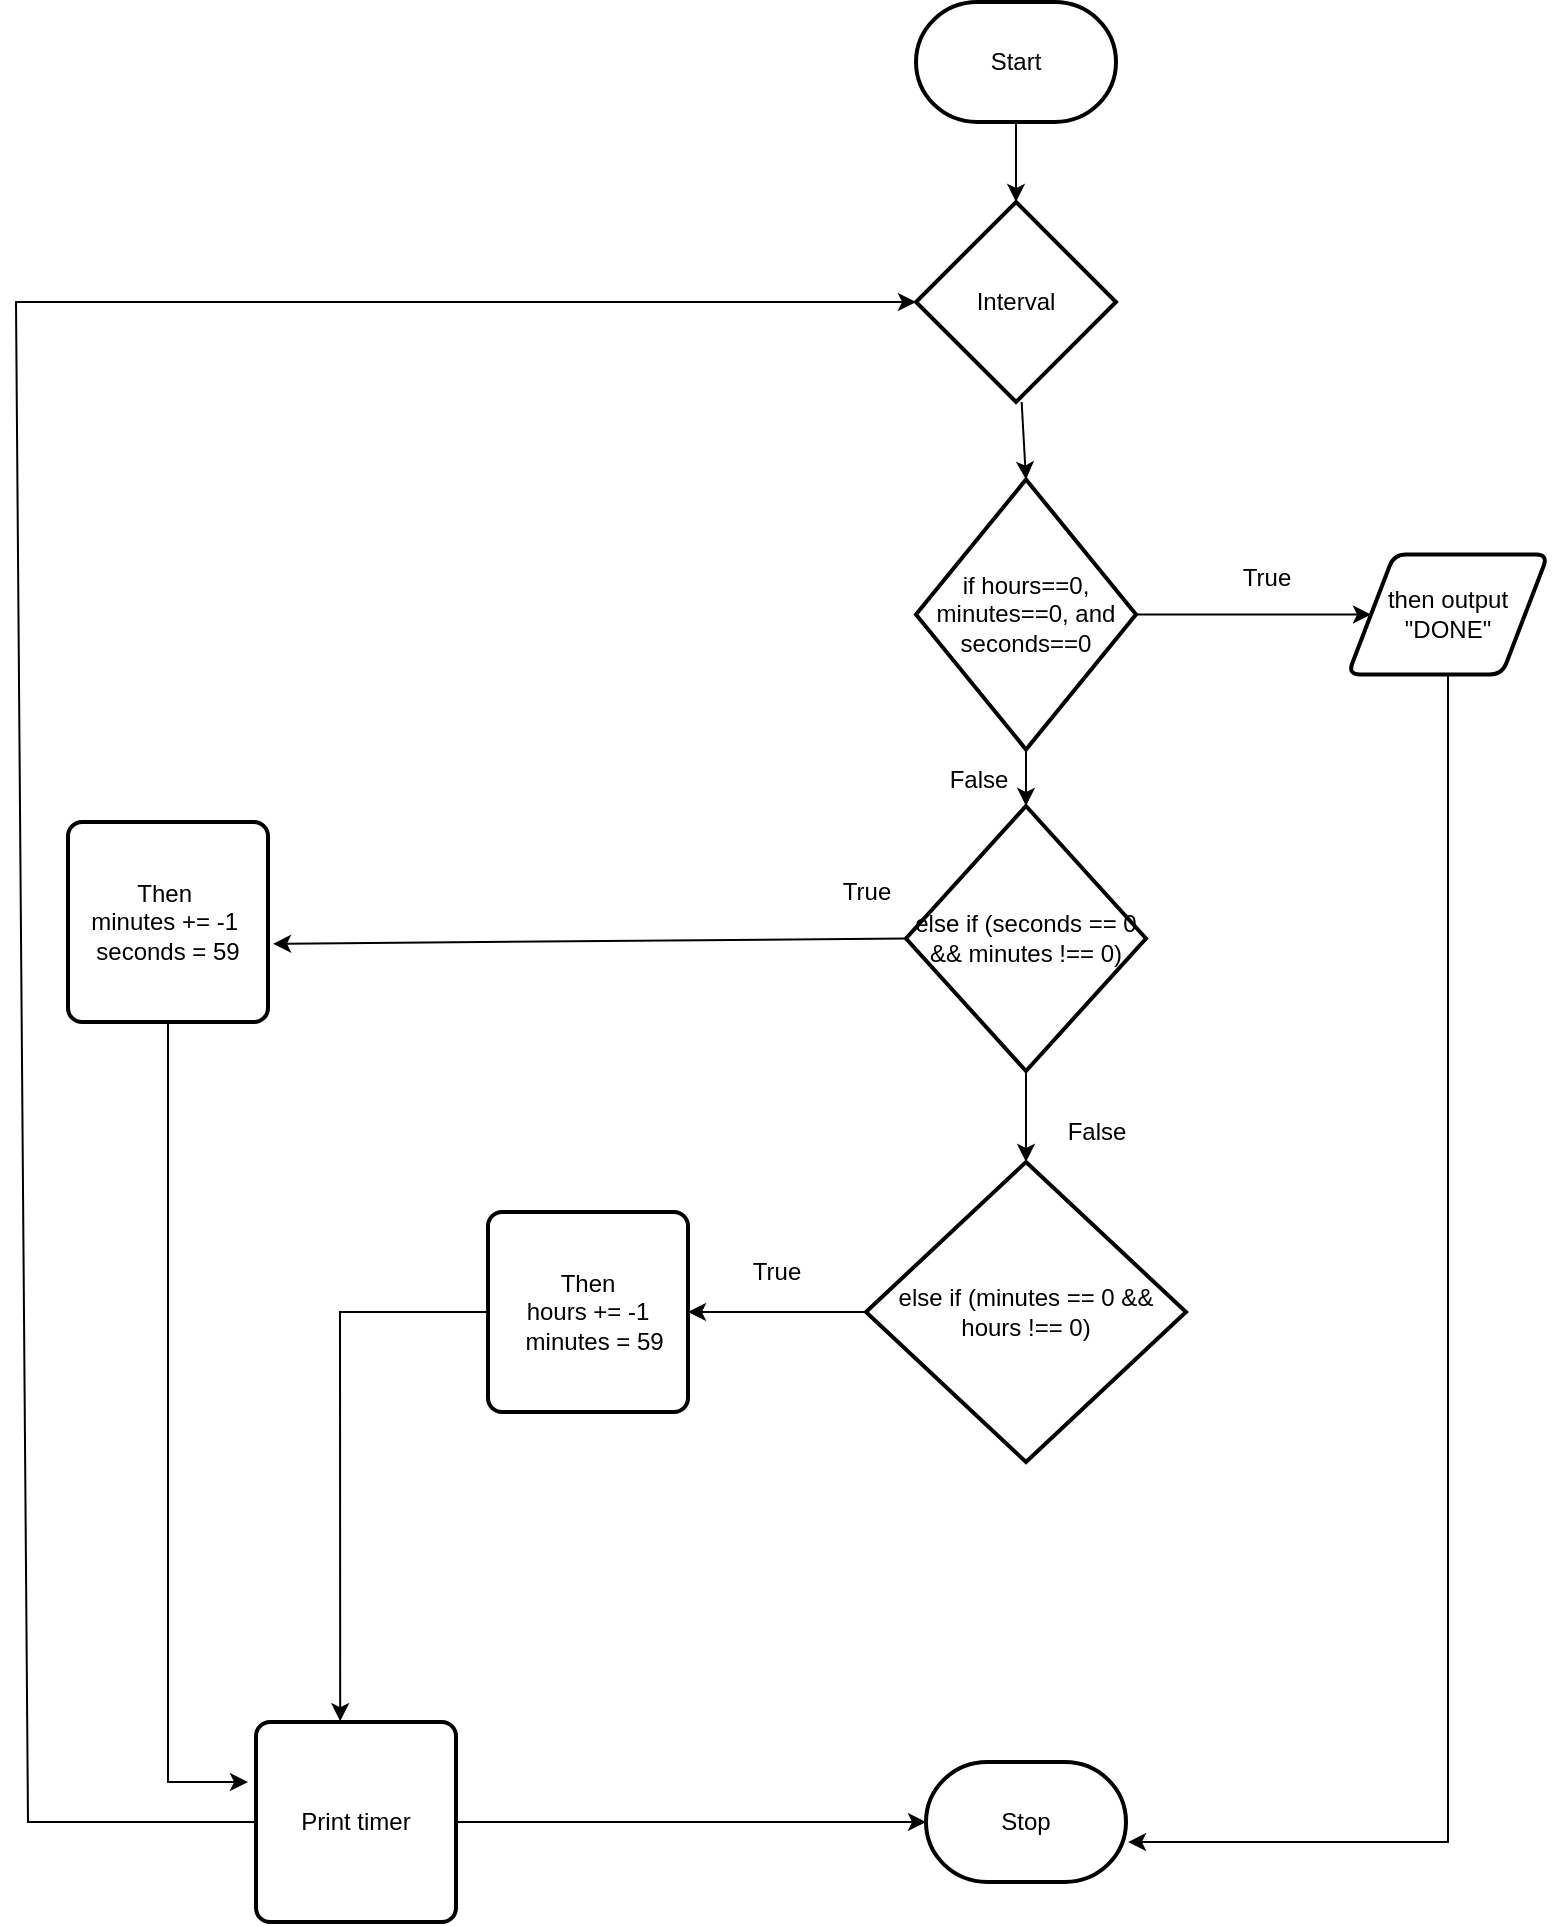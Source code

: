 <mxfile>
    <diagram id="vEV-Rp_9udrUzpGMUGnk" name="Page-1">
        <mxGraphModel dx="1980" dy="989" grid="1" gridSize="10" guides="1" tooltips="1" connect="1" arrows="1" fold="1" page="1" pageScale="1" pageWidth="827" pageHeight="1169" math="0" shadow="0">
            <root>
                <mxCell id="0"/>
                <mxCell id="1" parent="0"/>
                <mxCell id="46" style="edgeStyle=none;rounded=0;html=1;entryX=0.5;entryY=0;entryDx=0;entryDy=0;entryPerimeter=0;" edge="1" parent="1" source="2" target="31">
                    <mxGeometry relative="1" as="geometry"/>
                </mxCell>
                <mxCell id="2" value="Start" style="strokeWidth=2;html=1;shape=mxgraph.flowchart.terminator;whiteSpace=wrap;" parent="1" vertex="1">
                    <mxGeometry x="474" y="50" width="100" height="60" as="geometry"/>
                </mxCell>
                <mxCell id="3" value="Stop" style="strokeWidth=2;html=1;shape=mxgraph.flowchart.terminator;whiteSpace=wrap;" parent="1" vertex="1">
                    <mxGeometry x="479" y="930" width="100" height="60" as="geometry"/>
                </mxCell>
                <mxCell id="18" style="edgeStyle=none;html=1;exitX=1;exitY=0.5;exitDx=0;exitDy=0;exitPerimeter=0;" edge="1" parent="1" source="6" target="10">
                    <mxGeometry relative="1" as="geometry"/>
                </mxCell>
                <mxCell id="48" style="edgeStyle=none;rounded=0;html=1;exitX=0.5;exitY=1;exitDx=0;exitDy=0;exitPerimeter=0;entryX=0.5;entryY=0;entryDx=0;entryDy=0;entryPerimeter=0;" edge="1" parent="1" source="6" target="13">
                    <mxGeometry relative="1" as="geometry"/>
                </mxCell>
                <mxCell id="6" value="if hours==0, minutes==0, and seconds==0" style="strokeWidth=2;html=1;shape=mxgraph.flowchart.decision;whiteSpace=wrap;" vertex="1" parent="1">
                    <mxGeometry x="474" y="288.75" width="110" height="135" as="geometry"/>
                </mxCell>
                <mxCell id="52" style="edgeStyle=none;rounded=0;html=1;entryX=1.01;entryY=0.667;entryDx=0;entryDy=0;entryPerimeter=0;" edge="1" parent="1" source="10" target="3">
                    <mxGeometry relative="1" as="geometry">
                        <Array as="points">
                            <mxPoint x="740" y="970"/>
                        </Array>
                    </mxGeometry>
                </mxCell>
                <mxCell id="10" value="then output &quot;DONE&quot;" style="shape=parallelogram;html=1;strokeWidth=2;perimeter=parallelogramPerimeter;whiteSpace=wrap;rounded=1;arcSize=12;size=0.23;" vertex="1" parent="1">
                    <mxGeometry x="690" y="326.25" width="100" height="60" as="geometry"/>
                </mxCell>
                <mxCell id="49" style="edgeStyle=none;rounded=0;html=1;exitX=0.5;exitY=1;exitDx=0;exitDy=0;exitPerimeter=0;entryX=0.5;entryY=0;entryDx=0;entryDy=0;entryPerimeter=0;" edge="1" parent="1" source="13" target="24">
                    <mxGeometry relative="1" as="geometry"/>
                </mxCell>
                <mxCell id="51" style="edgeStyle=none;rounded=0;html=1;exitX=0;exitY=0.5;exitDx=0;exitDy=0;exitPerimeter=0;entryX=1.025;entryY=0.609;entryDx=0;entryDy=0;entryPerimeter=0;" edge="1" parent="1" source="13" target="22">
                    <mxGeometry relative="1" as="geometry"/>
                </mxCell>
                <mxCell id="13" value="else if (seconds == 0 &amp;amp;&amp;amp; minutes !== 0)" style="strokeWidth=2;html=1;shape=mxgraph.flowchart.decision;whiteSpace=wrap;" vertex="1" parent="1">
                    <mxGeometry x="469" y="452" width="120" height="132.5" as="geometry"/>
                </mxCell>
                <mxCell id="19" value="True" style="text;html=1;align=center;verticalAlign=middle;resizable=0;points=[];autosize=1;strokeColor=none;fillColor=none;" vertex="1" parent="1">
                    <mxGeometry x="624" y="322.5" width="50" height="30" as="geometry"/>
                </mxCell>
                <mxCell id="20" value="False" style="text;html=1;align=center;verticalAlign=middle;resizable=0;points=[];autosize=1;strokeColor=none;fillColor=none;" vertex="1" parent="1">
                    <mxGeometry x="539" y="600" width="50" height="30" as="geometry"/>
                </mxCell>
                <mxCell id="38" style="edgeStyle=none;rounded=0;html=1;" edge="1" parent="1" source="22">
                    <mxGeometry relative="1" as="geometry">
                        <mxPoint x="140" y="940" as="targetPoint"/>
                        <Array as="points">
                            <mxPoint x="100" y="940"/>
                        </Array>
                    </mxGeometry>
                </mxCell>
                <mxCell id="22" value="&lt;div&gt;Then&amp;nbsp;&lt;/div&gt;&lt;div&gt;minutes += -1&amp;nbsp;&lt;/div&gt;&lt;div&gt;&lt;span style=&quot;background-color: initial;&quot;&gt;seconds = 59&lt;/span&gt;&lt;/div&gt;" style="rounded=1;whiteSpace=wrap;html=1;absoluteArcSize=1;arcSize=14;strokeWidth=2;" vertex="1" parent="1">
                    <mxGeometry x="50" y="460" width="100" height="100" as="geometry"/>
                </mxCell>
                <mxCell id="50" style="edgeStyle=none;rounded=0;html=1;exitX=0;exitY=0.5;exitDx=0;exitDy=0;exitPerimeter=0;entryX=1;entryY=0.5;entryDx=0;entryDy=0;" edge="1" parent="1" source="24" target="29">
                    <mxGeometry relative="1" as="geometry"/>
                </mxCell>
                <mxCell id="24" value="else if (minutes == 0 &amp;amp;&amp;amp; hours !== 0)" style="strokeWidth=2;html=1;shape=mxgraph.flowchart.decision;whiteSpace=wrap;" vertex="1" parent="1">
                    <mxGeometry x="449" y="630" width="160" height="150" as="geometry"/>
                </mxCell>
                <mxCell id="27" value="False" style="text;html=1;align=center;verticalAlign=middle;resizable=0;points=[];autosize=1;strokeColor=none;fillColor=none;" vertex="1" parent="1">
                    <mxGeometry x="480" y="423.75" width="50" height="30" as="geometry"/>
                </mxCell>
                <mxCell id="42" style="edgeStyle=none;rounded=0;html=1;exitX=0;exitY=0.5;exitDx=0;exitDy=0;entryX=0.421;entryY=-0.004;entryDx=0;entryDy=0;entryPerimeter=0;" edge="1" parent="1" source="29" target="34">
                    <mxGeometry relative="1" as="geometry">
                        <Array as="points">
                            <mxPoint x="186" y="705"/>
                        </Array>
                    </mxGeometry>
                </mxCell>
                <mxCell id="29" value="&lt;div&gt;&amp;nbsp;Then&amp;nbsp;&lt;/div&gt;&lt;div&gt;hours += -1&lt;/div&gt;&lt;div&gt;&amp;nbsp; minutes = 59&lt;/div&gt;" style="rounded=1;whiteSpace=wrap;html=1;absoluteArcSize=1;arcSize=14;strokeWidth=2;" vertex="1" parent="1">
                    <mxGeometry x="260" y="655" width="100" height="100" as="geometry"/>
                </mxCell>
                <mxCell id="45" style="edgeStyle=none;rounded=0;html=1;entryX=0.5;entryY=0;entryDx=0;entryDy=0;entryPerimeter=0;" edge="1" parent="1" source="31" target="6">
                    <mxGeometry relative="1" as="geometry"/>
                </mxCell>
                <mxCell id="31" value="Interval" style="strokeWidth=2;html=1;shape=mxgraph.flowchart.decision;whiteSpace=wrap;" vertex="1" parent="1">
                    <mxGeometry x="474" y="150" width="100" height="100" as="geometry"/>
                </mxCell>
                <mxCell id="43" style="edgeStyle=none;rounded=0;html=1;" edge="1" parent="1" source="34" target="3">
                    <mxGeometry relative="1" as="geometry"/>
                </mxCell>
                <mxCell id="47" style="edgeStyle=none;rounded=0;html=1;entryX=0;entryY=0.5;entryDx=0;entryDy=0;entryPerimeter=0;" edge="1" parent="1" source="34" target="31">
                    <mxGeometry relative="1" as="geometry">
                        <mxPoint x="44" y="140" as="targetPoint"/>
                        <Array as="points">
                            <mxPoint x="30" y="960"/>
                            <mxPoint x="24" y="200"/>
                        </Array>
                    </mxGeometry>
                </mxCell>
                <mxCell id="34" value="Print timer" style="rounded=1;whiteSpace=wrap;html=1;absoluteArcSize=1;arcSize=14;strokeWidth=2;" vertex="1" parent="1">
                    <mxGeometry x="144" y="910" width="100" height="100" as="geometry"/>
                </mxCell>
                <mxCell id="36" value="True" style="text;html=1;align=center;verticalAlign=middle;resizable=0;points=[];autosize=1;strokeColor=none;fillColor=none;" vertex="1" parent="1">
                    <mxGeometry x="379" y="670" width="50" height="30" as="geometry"/>
                </mxCell>
                <mxCell id="37" value="True" style="text;html=1;align=center;verticalAlign=middle;resizable=0;points=[];autosize=1;strokeColor=none;fillColor=none;" vertex="1" parent="1">
                    <mxGeometry x="424" y="480" width="50" height="30" as="geometry"/>
                </mxCell>
            </root>
        </mxGraphModel>
    </diagram>
</mxfile>